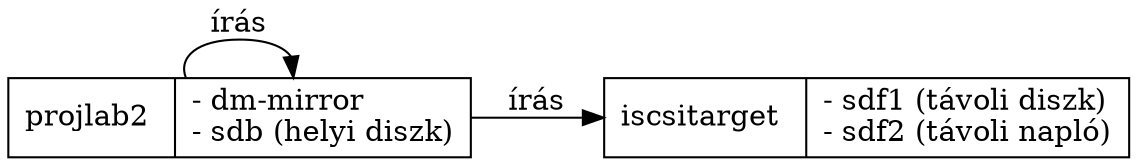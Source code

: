 digraph G {
        node [shape=record]
        m0 [label="{projlab2 \l|- dm-mirror\l- sdb (helyi diszk)}"]
        m1 [label="{iscsitarget \l|- sdf1 (távoli diszk)\l- sdf2 (távoli napló)}"]
	rankdir=LR
        m0 -> m0 [label="írás"]
        m0 -> m1 [label="írás"]
}
